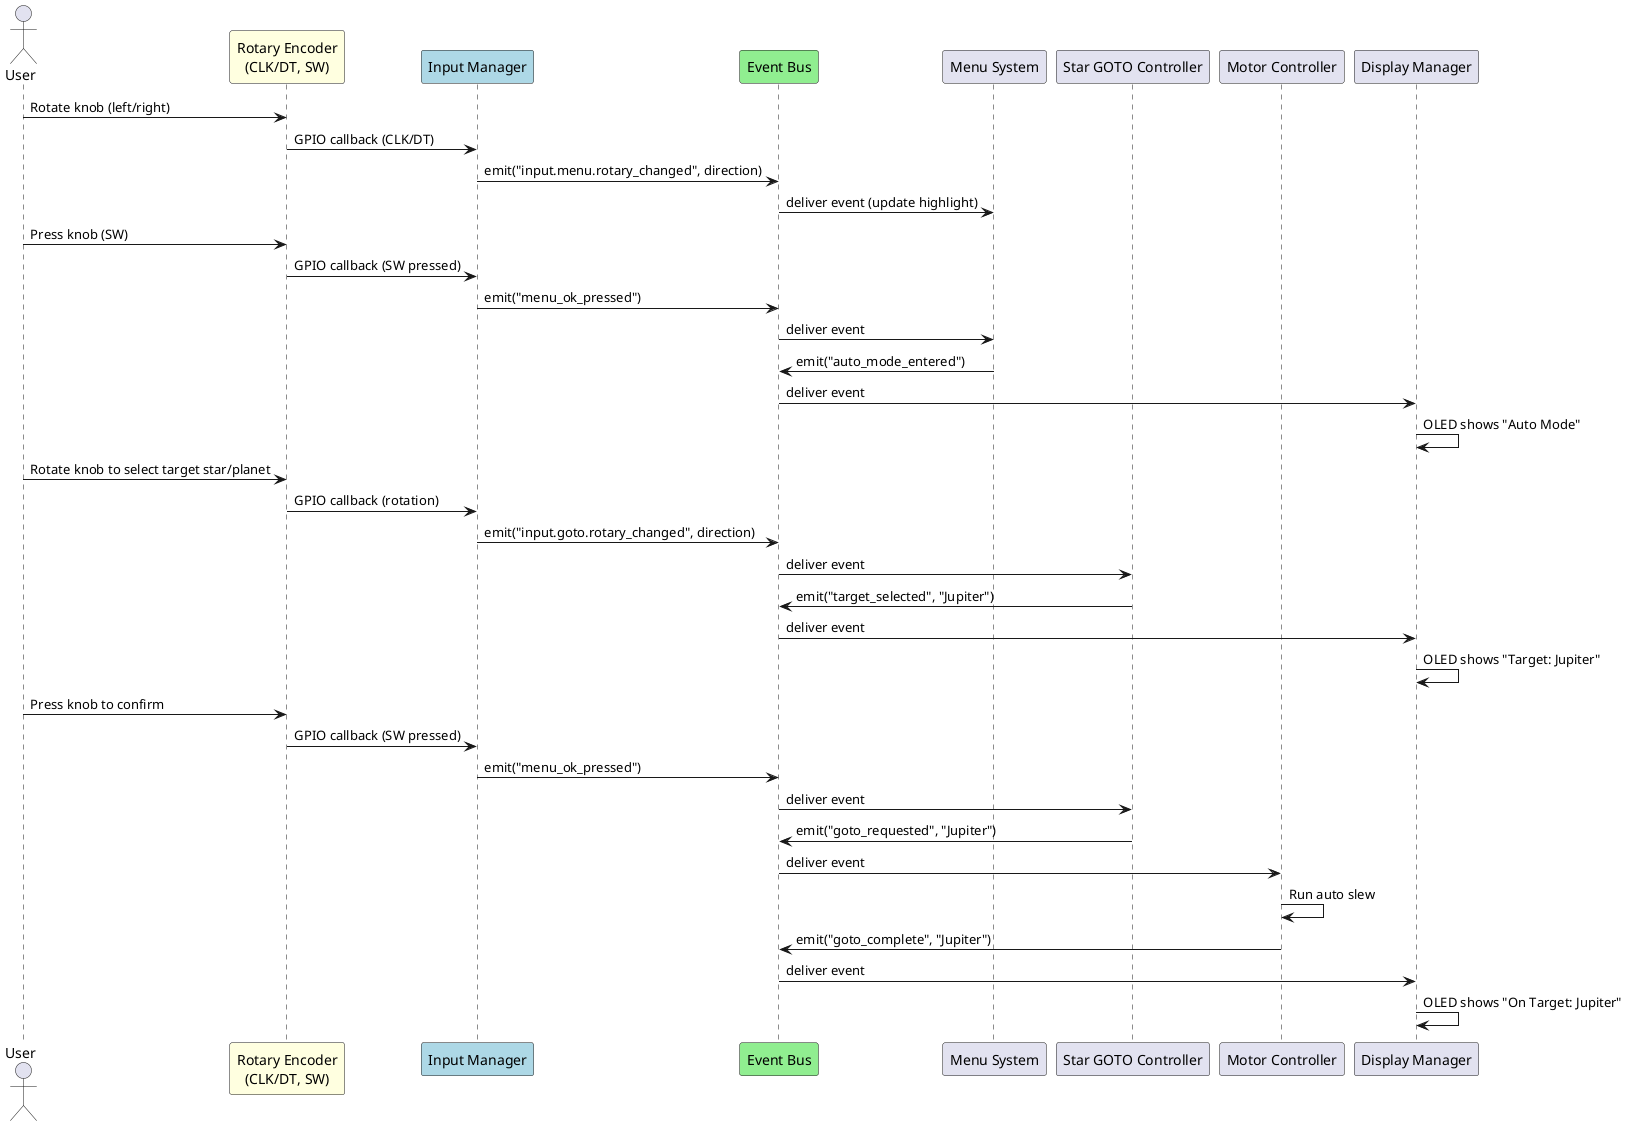 @startuml
actor User
participant "Rotary Encoder\n(CLK/DT, SW)" as Encoder #LightYellow
participant "Input Manager" as IM #LightBlue
participant "Event Bus" as EB #LightGreen
participant "Menu System" as Menu
participant "Star GOTO Controller" as GOTO
participant "Motor Controller" as MC
participant "Display Manager" as DM

User -> Encoder: Rotate knob (left/right)
Encoder -> IM: GPIO callback (CLK/DT)
IM -> EB: emit("input.menu.rotary_changed", direction)
EB -> Menu: deliver event (update highlight)

User -> Encoder: Press knob (SW)
Encoder -> IM: GPIO callback (SW pressed)
IM -> EB: emit("menu_ok_pressed")
EB -> Menu: deliver event
Menu -> EB: emit("auto_mode_entered")
EB -> DM: deliver event
DM -> DM: OLED shows "Auto Mode"

User -> Encoder: Rotate knob to select target star/planet
Encoder -> IM: GPIO callback (rotation)
IM -> EB: emit("input.goto.rotary_changed", direction)
EB -> GOTO: deliver event
GOTO -> EB: emit("target_selected", "Jupiter")
EB -> DM: deliver event
DM -> DM: OLED shows "Target: Jupiter"

User -> Encoder: Press knob to confirm
Encoder -> IM: GPIO callback (SW pressed)
IM -> EB: emit("menu_ok_pressed")
EB -> GOTO: deliver event
GOTO -> EB: emit("goto_requested", "Jupiter")
EB -> MC: deliver event
MC -> MC: Run auto slew
MC -> EB: emit("goto_complete", "Jupiter")
EB -> DM: deliver event
DM -> DM: OLED shows "On Target: Jupiter"
@enduml
